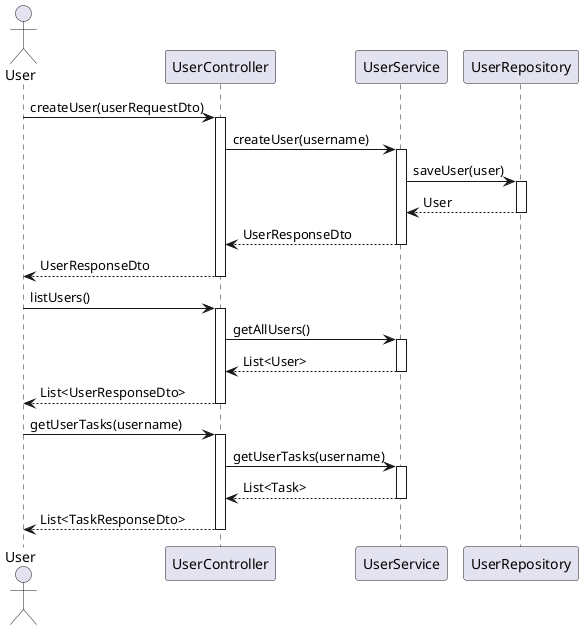 @startuml

actor User
User -> UserController: createUser(userRequestDto)
activate UserController
UserController -> UserService: createUser(username)
activate UserService
UserService -> UserRepository: saveUser(user)
activate UserRepository
UserRepository --> UserService: User
deactivate UserRepository
UserService --> UserController: UserResponseDto
deactivate UserService
UserController --> User: UserResponseDto
deactivate UserController

User -> UserController: listUsers()
activate UserController
UserController -> UserService: getAllUsers()
activate UserService
UserService --> UserController: List<User>
deactivate UserService
UserController --> User: List<UserResponseDto>
deactivate UserController

User -> UserController: getUserTasks(username)
activate UserController
UserController -> UserService: getUserTasks(username)
activate UserService
UserService --> UserController: List<Task>
deactivate UserService
UserController --> User: List<TaskResponseDto>
deactivate UserController

@enduml